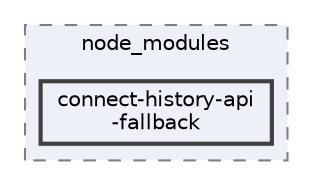 digraph "pkiclassroomrescheduler/src/main/frontend/node_modules/connect-history-api-fallback"
{
 // LATEX_PDF_SIZE
  bgcolor="transparent";
  edge [fontname=Helvetica,fontsize=10,labelfontname=Helvetica,labelfontsize=10];
  node [fontname=Helvetica,fontsize=10,shape=box,height=0.2,width=0.4];
  compound=true
  subgraph clusterdir_72953eda66ccb3a2722c28e1c3e6c23b {
    graph [ bgcolor="#edf0f7", pencolor="grey50", label="node_modules", fontname=Helvetica,fontsize=10 style="filled,dashed", URL="dir_72953eda66ccb3a2722c28e1c3e6c23b.html",tooltip=""]
  dir_7369bca45007a71c051c3e5762b8889d [label="connect-history-api\l-fallback", fillcolor="#edf0f7", color="grey25", style="filled,bold", URL="dir_7369bca45007a71c051c3e5762b8889d.html",tooltip=""];
  }
}
